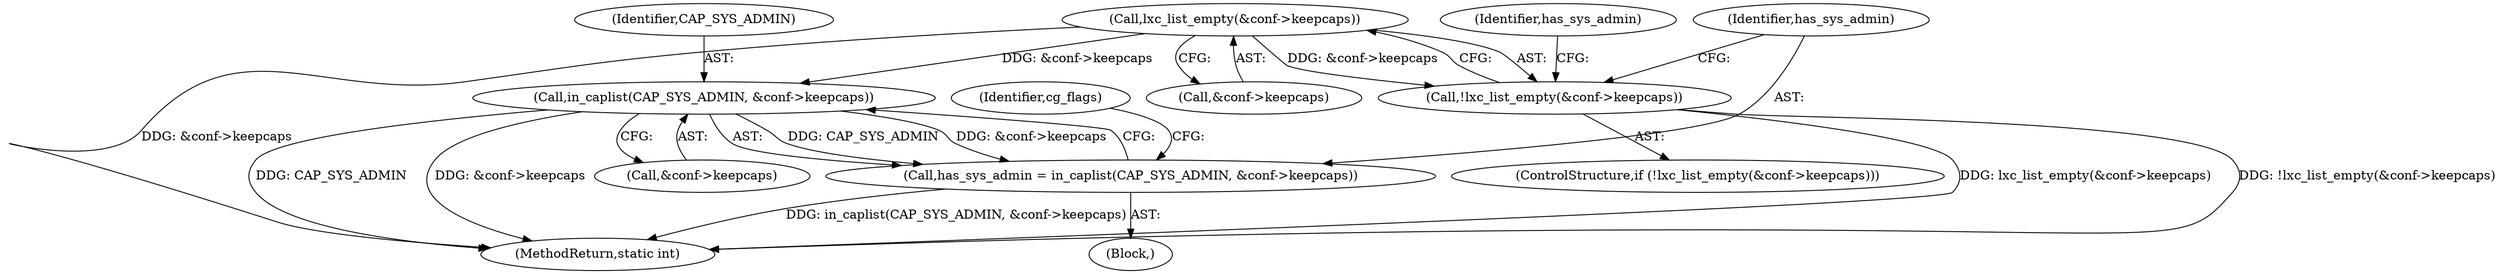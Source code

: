 digraph "0_lxc_592fd47a6245508b79fe6ac819fe6d3b2c1289be_3@pointer" {
"1000327" [label="(Call,lxc_list_empty(&conf->keepcaps))"];
"1000326" [label="(Call,!lxc_list_empty(&conf->keepcaps))"];
"1000335" [label="(Call,in_caplist(CAP_SYS_ADMIN, &conf->keepcaps))"];
"1000333" [label="(Call,has_sys_admin = in_caplist(CAP_SYS_ADMIN, &conf->keepcaps))"];
"1000327" [label="(Call,lxc_list_empty(&conf->keepcaps))"];
"1000328" [label="(Call,&conf->keepcaps)"];
"1000354" [label="(Identifier,cg_flags)"];
"1000326" [label="(Call,!lxc_list_empty(&conf->keepcaps))"];
"1000325" [label="(ControlStructure,if (!lxc_list_empty(&conf->keepcaps)))"];
"1000337" [label="(Call,&conf->keepcaps)"];
"1000336" [label="(Identifier,CAP_SYS_ADMIN)"];
"1000334" [label="(Identifier,has_sys_admin)"];
"1000333" [label="(Call,has_sys_admin = in_caplist(CAP_SYS_ADMIN, &conf->keepcaps))"];
"1000396" [label="(MethodReturn,static int)"];
"1000344" [label="(Identifier,has_sys_admin)"];
"1000332" [label="(Block,)"];
"1000335" [label="(Call,in_caplist(CAP_SYS_ADMIN, &conf->keepcaps))"];
"1000327" -> "1000326"  [label="AST: "];
"1000327" -> "1000328"  [label="CFG: "];
"1000328" -> "1000327"  [label="AST: "];
"1000326" -> "1000327"  [label="CFG: "];
"1000327" -> "1000396"  [label="DDG: &conf->keepcaps"];
"1000327" -> "1000326"  [label="DDG: &conf->keepcaps"];
"1000327" -> "1000335"  [label="DDG: &conf->keepcaps"];
"1000326" -> "1000325"  [label="AST: "];
"1000334" -> "1000326"  [label="CFG: "];
"1000344" -> "1000326"  [label="CFG: "];
"1000326" -> "1000396"  [label="DDG: !lxc_list_empty(&conf->keepcaps)"];
"1000326" -> "1000396"  [label="DDG: lxc_list_empty(&conf->keepcaps)"];
"1000335" -> "1000333"  [label="AST: "];
"1000335" -> "1000337"  [label="CFG: "];
"1000336" -> "1000335"  [label="AST: "];
"1000337" -> "1000335"  [label="AST: "];
"1000333" -> "1000335"  [label="CFG: "];
"1000335" -> "1000396"  [label="DDG: CAP_SYS_ADMIN"];
"1000335" -> "1000396"  [label="DDG: &conf->keepcaps"];
"1000335" -> "1000333"  [label="DDG: CAP_SYS_ADMIN"];
"1000335" -> "1000333"  [label="DDG: &conf->keepcaps"];
"1000333" -> "1000332"  [label="AST: "];
"1000334" -> "1000333"  [label="AST: "];
"1000354" -> "1000333"  [label="CFG: "];
"1000333" -> "1000396"  [label="DDG: in_caplist(CAP_SYS_ADMIN, &conf->keepcaps)"];
}
